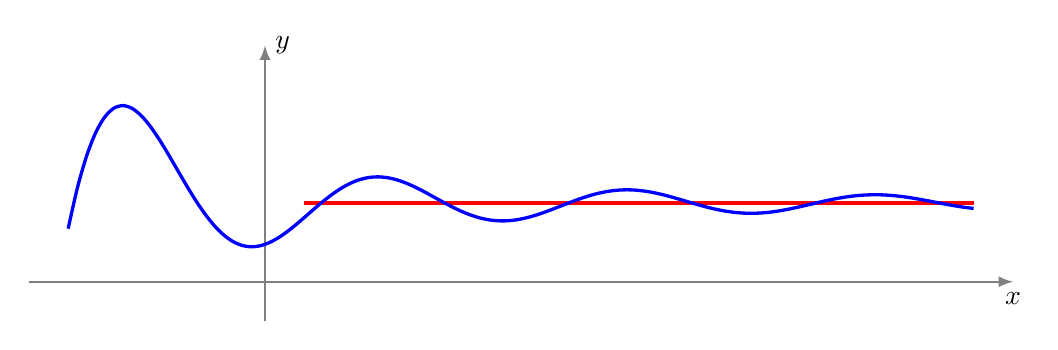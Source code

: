 \begin{tikzpicture}
     \draw[->,>=latex,thick, gray] (-3,0)--(9.5,0) node[below,black] {$x$};
     \draw[->,>=latex,thick, gray] (0,-0.5)--(0,3) node[right,black] {$y$};

     \draw[very thick, red] (0.5,1)--(9,1);

     \draw [very thick, color=blue,samples=100,smooth, domain=1.5:13]
plot({-4+\x},{1-6*sin(2*\x r)*1/(\x*sqrt(2*\x))});

  %  \fill (0,0) circle (1pt) node[above left] {$O$};
\end{tikzpicture}
